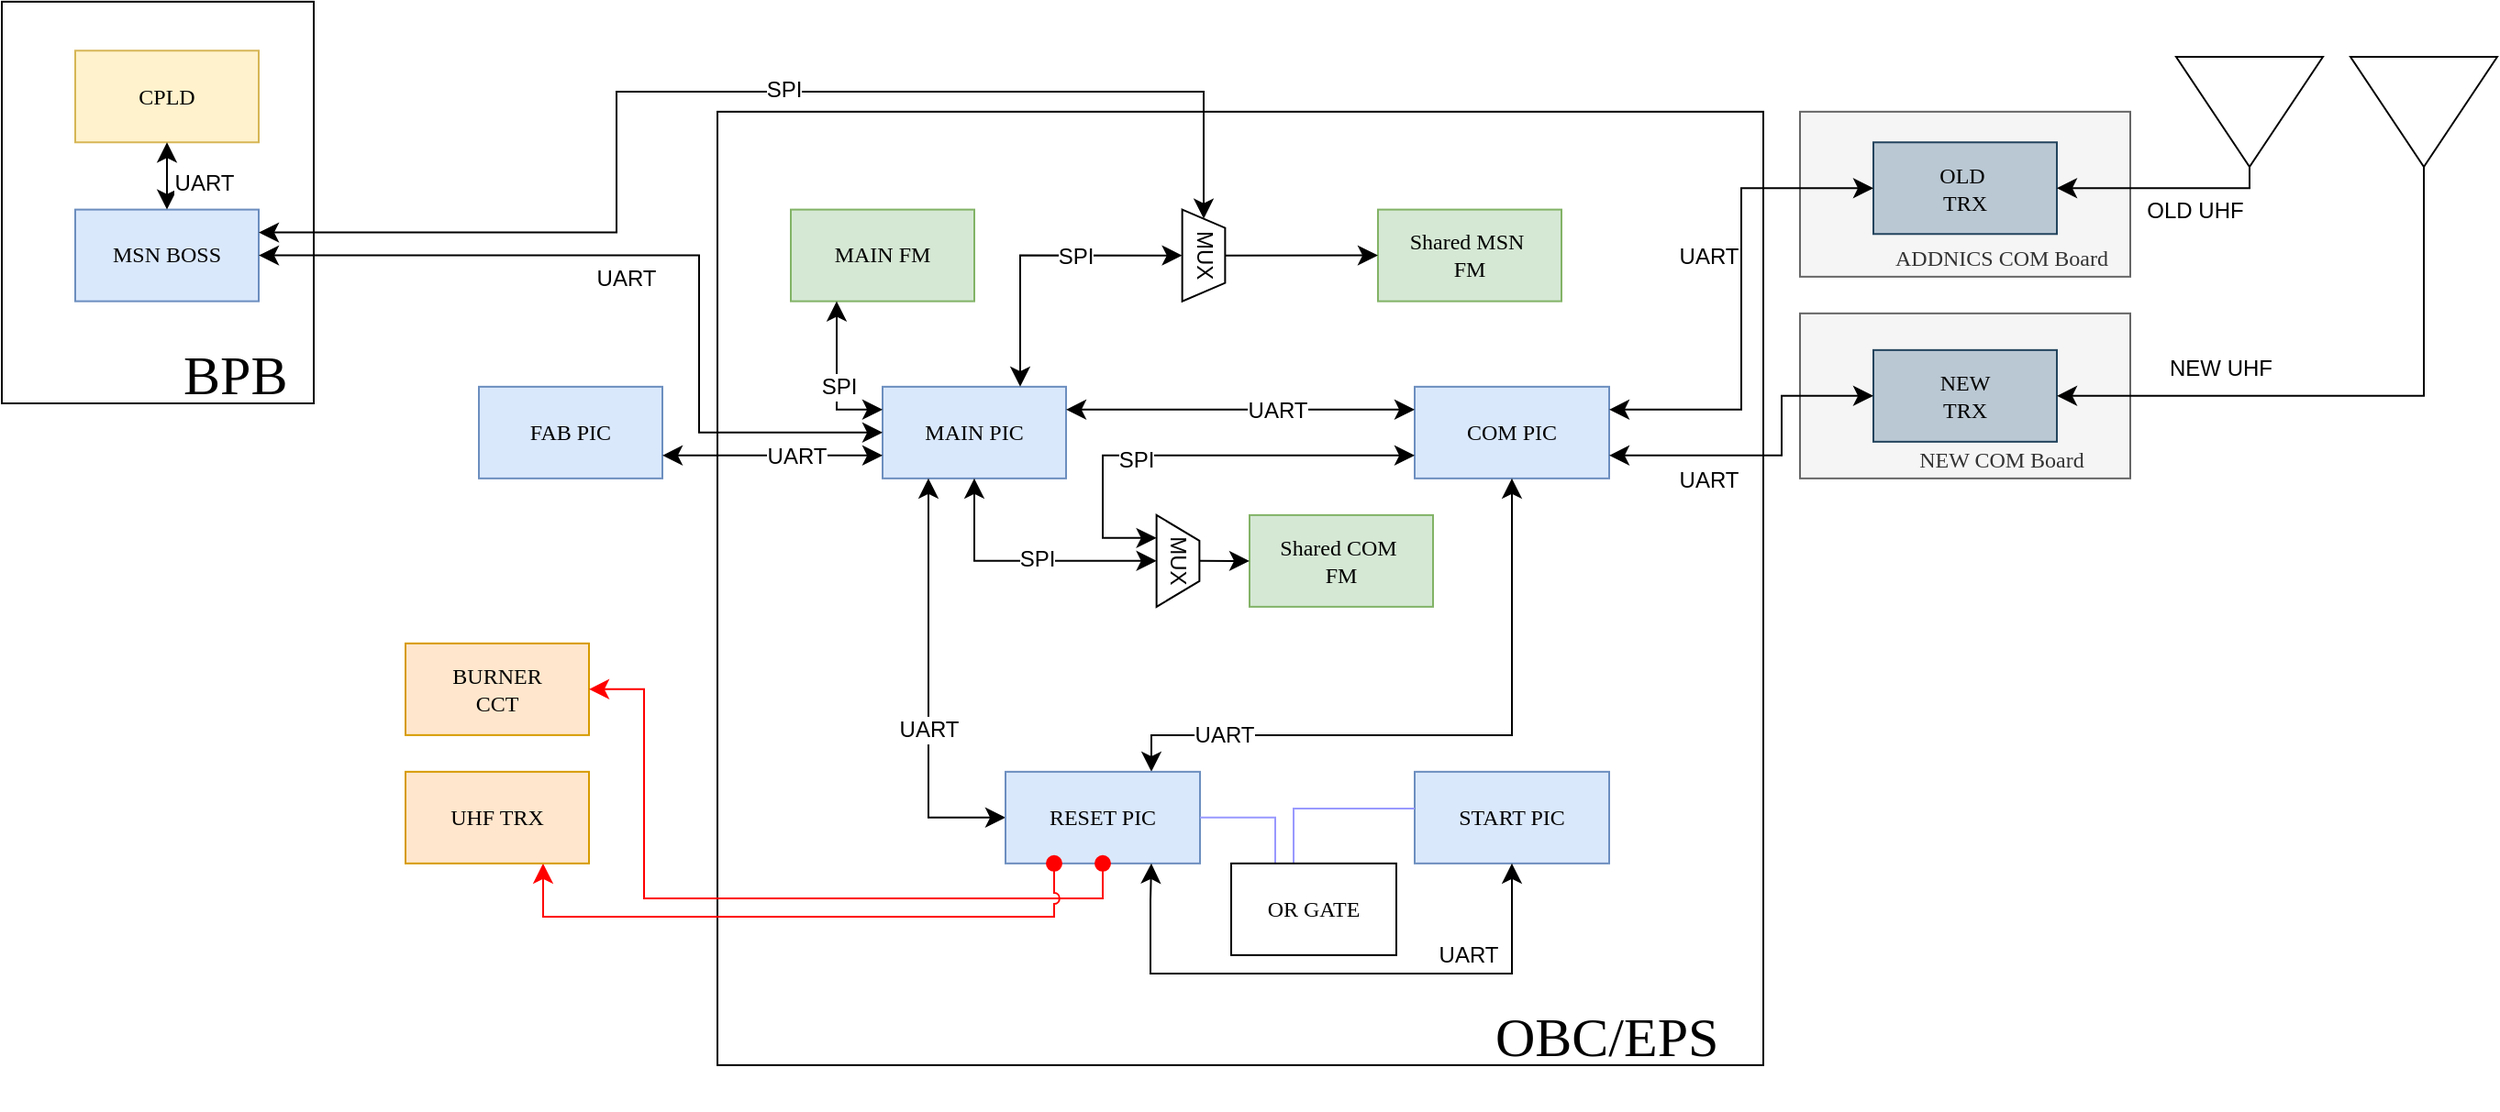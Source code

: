 <mxfile version="24.8.6">
  <diagram name="BIRDSRP_SYSTEM_BLOCK_DIAGRAM" id="RyTt8miqXWO4tbNBZ-sP">
    <mxGraphModel dx="2678" dy="1188" grid="1" gridSize="10" guides="1" tooltips="1" connect="1" arrows="1" fold="1" page="1" pageScale="1" pageWidth="1100" pageHeight="850" math="0" shadow="0">
      <root>
        <mxCell id="0" />
        <mxCell id="1" parent="0" />
        <mxCell id="8Y4_HuB13osn8gQd0_Ju-176" value="&lt;font style=&quot;font-size: 30px;&quot;&gt;BPB&lt;/font&gt;" style="whiteSpace=wrap;html=1;rounded=0;shadow=0;comic=0;labelBackgroundColor=none;strokeWidth=1;fontFamily=Verdana;fontSize=12;align=left;labelPosition=right;verticalLabelPosition=bottom;verticalAlign=top;spacing=-50;spacingTop=12;spacingLeft=-21;" vertex="1" parent="1">
          <mxGeometry x="-140" y="40.93" width="170" height="219.07" as="geometry" />
        </mxCell>
        <mxCell id="8Y4_HuB13osn8gQd0_Ju-1" value="&lt;font style=&quot;font-size: 30px;&quot;&gt;OBC/EPS&lt;/font&gt;" style="whiteSpace=wrap;html=1;rounded=0;shadow=0;comic=0;labelBackgroundColor=none;strokeWidth=1;fontFamily=Verdana;fontSize=12;align=left;labelPosition=right;verticalLabelPosition=bottom;verticalAlign=top;spacing=-50;spacingTop=12;spacingLeft=-96;" vertex="1" parent="1">
          <mxGeometry x="250" y="100.93" width="570" height="520" as="geometry" />
        </mxCell>
        <mxCell id="8Y4_HuB13osn8gQd0_Ju-2" value="MAIN FM" style="shape=rect;dashed=0;shadow=0;html=1;whiteSpace=wrap;rotation=0;rounded=0;comic=0;labelBackgroundColor=none;strokeWidth=1;fontFamily=Verdana;fontSize=12;align=center;fillColor=#d5e8d4;strokeColor=#82b366;" vertex="1" parent="1">
          <mxGeometry x="290" y="154.31" width="100" height="50" as="geometry" />
        </mxCell>
        <mxCell id="8Y4_HuB13osn8gQd0_Ju-3" value="MAIN PIC" style="shape=rect;dashed=0;shadow=0;html=1;whiteSpace=wrap;rounded=0;comic=0;labelBackgroundColor=none;strokeWidth=1;fontFamily=Verdana;fontSize=12;align=center;fillColor=#dae8fc;strokeColor=#6c8ebf;" vertex="1" parent="1">
          <mxGeometry x="340" y="250.93" width="100" height="50" as="geometry" />
        </mxCell>
        <mxCell id="8Y4_HuB13osn8gQd0_Ju-4" value="COM PIC" style="shape=rect;dashed=0;shadow=0;html=1;whiteSpace=wrap;rounded=0;comic=0;labelBackgroundColor=none;strokeWidth=1;fontFamily=Verdana;fontSize=12;align=center;fillColor=#dae8fc;strokeColor=#6c8ebf;" vertex="1" parent="1">
          <mxGeometry x="630" y="250.93" width="106" height="50" as="geometry" />
        </mxCell>
        <mxCell id="8Y4_HuB13osn8gQd0_Ju-5" value="MUX" style="shape=trapezoid;perimeter=trapezoidPerimeter;whiteSpace=wrap;html=1;fixedSize=1;rotation=90;size=14;" vertex="1" parent="1">
          <mxGeometry x="476" y="334.25" width="50" height="23.37" as="geometry" />
        </mxCell>
        <mxCell id="8Y4_HuB13osn8gQd0_Ju-6" value="" style="triangle;whiteSpace=wrap;html=1;rotation=90;" vertex="1" parent="1">
          <mxGeometry x="1055" y="61" width="60" height="80" as="geometry" />
        </mxCell>
        <mxCell id="8Y4_HuB13osn8gQd0_Ju-7" value="" style="triangle;whiteSpace=wrap;html=1;rotation=90;" vertex="1" parent="1">
          <mxGeometry x="1150" y="61" width="60" height="80" as="geometry" />
        </mxCell>
        <mxCell id="8Y4_HuB13osn8gQd0_Ju-8" value="Shared MSN&amp;nbsp;&lt;div&gt;FM&lt;/div&gt;" style="shape=rect;dashed=0;shadow=0;html=1;whiteSpace=wrap;rotation=0;rounded=0;comic=0;labelBackgroundColor=none;strokeWidth=1;fontFamily=Verdana;fontSize=12;align=center;fillColor=#d5e8d4;strokeColor=#82b366;" vertex="1" parent="1">
          <mxGeometry x="610" y="154.31" width="100" height="50" as="geometry" />
        </mxCell>
        <mxCell id="8Y4_HuB13osn8gQd0_Ju-9" value="Shared COM&amp;nbsp;&lt;div&gt;FM&lt;/div&gt;" style="shape=rect;dashed=0;shadow=0;html=1;whiteSpace=wrap;rotation=0;rounded=0;comic=0;labelBackgroundColor=none;strokeWidth=1;fontFamily=Verdana;fontSize=12;align=center;fillColor=#d5e8d4;strokeColor=#82b366;" vertex="1" parent="1">
          <mxGeometry x="540" y="320.94" width="100" height="50" as="geometry" />
        </mxCell>
        <mxCell id="8Y4_HuB13osn8gQd0_Ju-10" value="MUX" style="shape=trapezoid;perimeter=trapezoidPerimeter;whiteSpace=wrap;html=1;fixedSize=1;rotation=90;size=10;" vertex="1" parent="1">
          <mxGeometry x="490" y="167.63" width="50" height="23.37" as="geometry" />
        </mxCell>
        <mxCell id="8Y4_HuB13osn8gQd0_Ju-11" value="FAB PIC" style="shape=rect;dashed=0;shadow=0;html=1;whiteSpace=wrap;rotation=0;rounded=0;comic=0;labelBackgroundColor=none;strokeWidth=1;fontFamily=Verdana;fontSize=12;align=center;fillColor=#dae8fc;strokeColor=#6c8ebf;" vertex="1" parent="1">
          <mxGeometry x="120" y="250.93" width="100" height="50" as="geometry" />
        </mxCell>
        <mxCell id="8Y4_HuB13osn8gQd0_Ju-12" value="" style="endArrow=classic;html=1;rounded=0;fontSize=12;startSize=8;endSize=8;curved=1;exitX=1;exitY=0.25;exitDx=0;exitDy=0;entryX=0;entryY=0.25;entryDx=0;entryDy=0;startArrow=classic;startFill=1;" edge="1" parent="1" source="8Y4_HuB13osn8gQd0_Ju-3" target="8Y4_HuB13osn8gQd0_Ju-4">
          <mxGeometry width="50" height="50" relative="1" as="geometry">
            <mxPoint x="430" y="400.93" as="sourcePoint" />
            <mxPoint x="480" y="350.93" as="targetPoint" />
          </mxGeometry>
        </mxCell>
        <mxCell id="8Y4_HuB13osn8gQd0_Ju-13" value="UART" style="edgeLabel;html=1;align=center;verticalAlign=middle;resizable=0;points=[];fontSize=12;" vertex="1" connectable="0" parent="8Y4_HuB13osn8gQd0_Ju-12">
          <mxGeometry x="0.209" relative="1" as="geometry">
            <mxPoint as="offset" />
          </mxGeometry>
        </mxCell>
        <mxCell id="8Y4_HuB13osn8gQd0_Ju-14" value="" style="endArrow=classic;html=1;rounded=0;fontSize=12;startSize=8;endSize=8;exitX=0.5;exitY=1;exitDx=0;exitDy=0;entryX=0.75;entryY=0;entryDx=0;entryDy=0;edgeStyle=orthogonalEdgeStyle;startArrow=classic;startFill=1;" edge="1" parent="1" source="8Y4_HuB13osn8gQd0_Ju-10" target="8Y4_HuB13osn8gQd0_Ju-3">
          <mxGeometry width="50" height="50" relative="1" as="geometry">
            <mxPoint x="440" y="300.65" as="sourcePoint" />
            <mxPoint x="550" y="300.65" as="targetPoint" />
          </mxGeometry>
        </mxCell>
        <mxCell id="8Y4_HuB13osn8gQd0_Ju-15" value="SPI" style="edgeLabel;html=1;align=center;verticalAlign=middle;resizable=0;points=[];fontSize=12;" vertex="1" connectable="0" parent="8Y4_HuB13osn8gQd0_Ju-14">
          <mxGeometry x="-0.26" relative="1" as="geometry">
            <mxPoint as="offset" />
          </mxGeometry>
        </mxCell>
        <mxCell id="8Y4_HuB13osn8gQd0_Ju-16" value="" style="endArrow=classic;html=1;rounded=0;fontSize=12;startSize=8;endSize=8;curved=1;exitX=0.5;exitY=0;exitDx=0;exitDy=0;entryX=0;entryY=0.5;entryDx=0;entryDy=0;" edge="1" parent="1" source="8Y4_HuB13osn8gQd0_Ju-10" target="8Y4_HuB13osn8gQd0_Ju-8">
          <mxGeometry width="50" height="50" relative="1" as="geometry">
            <mxPoint x="526" y="220.93" as="sourcePoint" />
            <mxPoint x="636" y="220.93" as="targetPoint" />
          </mxGeometry>
        </mxCell>
        <mxCell id="8Y4_HuB13osn8gQd0_Ju-17" value="" style="endArrow=classic;html=1;rounded=0;fontSize=12;startSize=8;endSize=8;exitX=0.5;exitY=1;exitDx=0;exitDy=0;entryX=0.5;entryY=1;entryDx=0;entryDy=0;startArrow=classic;startFill=1;edgeStyle=orthogonalEdgeStyle;" edge="1" parent="1" source="8Y4_HuB13osn8gQd0_Ju-3" target="8Y4_HuB13osn8gQd0_Ju-5">
          <mxGeometry width="50" height="50" relative="1" as="geometry">
            <mxPoint x="470" y="293.93" as="sourcePoint" />
            <mxPoint x="580" y="293.93" as="targetPoint" />
          </mxGeometry>
        </mxCell>
        <mxCell id="8Y4_HuB13osn8gQd0_Ju-18" value="SPI" style="edgeLabel;html=1;align=center;verticalAlign=middle;resizable=0;points=[];fontSize=12;" vertex="1" connectable="0" parent="8Y4_HuB13osn8gQd0_Ju-17">
          <mxGeometry x="0.097" y="1" relative="1" as="geometry">
            <mxPoint as="offset" />
          </mxGeometry>
        </mxCell>
        <mxCell id="8Y4_HuB13osn8gQd0_Ju-19" value="" style="endArrow=classic;html=1;rounded=0;fontSize=12;startSize=8;endSize=8;curved=1;exitX=0.5;exitY=0;exitDx=0;exitDy=0;entryX=0;entryY=0.5;entryDx=0;entryDy=0;" edge="1" parent="1" source="8Y4_HuB13osn8gQd0_Ju-5" target="8Y4_HuB13osn8gQd0_Ju-9">
          <mxGeometry width="50" height="50" relative="1" as="geometry">
            <mxPoint x="480" y="303.93" as="sourcePoint" />
            <mxPoint x="590" y="303.93" as="targetPoint" />
          </mxGeometry>
        </mxCell>
        <mxCell id="8Y4_HuB13osn8gQd0_Ju-20" value="" style="endArrow=classic;html=1;rounded=0;fontSize=12;startSize=8;endSize=8;exitX=0;exitY=0.75;exitDx=0;exitDy=0;entryX=0.25;entryY=1;entryDx=0;entryDy=0;edgeStyle=elbowEdgeStyle;startArrow=classic;startFill=1;" edge="1" parent="1" source="8Y4_HuB13osn8gQd0_Ju-4" target="8Y4_HuB13osn8gQd0_Ju-5">
          <mxGeometry width="50" height="50" relative="1" as="geometry">
            <mxPoint x="490" y="313.93" as="sourcePoint" />
            <mxPoint x="600" y="313.93" as="targetPoint" />
            <Array as="points">
              <mxPoint x="460" y="310.93" />
            </Array>
          </mxGeometry>
        </mxCell>
        <mxCell id="8Y4_HuB13osn8gQd0_Ju-21" value="SPI" style="edgeLabel;html=1;align=center;verticalAlign=middle;resizable=0;points=[];fontSize=12;" vertex="1" connectable="0" parent="8Y4_HuB13osn8gQd0_Ju-20">
          <mxGeometry x="0.246" y="2" relative="1" as="geometry">
            <mxPoint as="offset" />
          </mxGeometry>
        </mxCell>
        <mxCell id="8Y4_HuB13osn8gQd0_Ju-22" value="" style="endArrow=classic;html=1;rounded=0;fontSize=12;startSize=8;endSize=8;exitX=0.25;exitY=1;exitDx=0;exitDy=0;entryX=0;entryY=0.25;entryDx=0;entryDy=0;startArrow=classic;startFill=1;edgeStyle=orthogonalEdgeStyle;" edge="1" parent="1" source="8Y4_HuB13osn8gQd0_Ju-2" target="8Y4_HuB13osn8gQd0_Ju-3">
          <mxGeometry width="50" height="50" relative="1" as="geometry">
            <mxPoint x="400" y="310.93" as="sourcePoint" />
            <mxPoint x="499" y="355.93" as="targetPoint" />
          </mxGeometry>
        </mxCell>
        <mxCell id="8Y4_HuB13osn8gQd0_Ju-23" value="SPI" style="edgeLabel;html=1;align=center;verticalAlign=middle;resizable=0;points=[];fontSize=12;" vertex="1" connectable="0" parent="8Y4_HuB13osn8gQd0_Ju-22">
          <mxGeometry x="0.097" y="1" relative="1" as="geometry">
            <mxPoint as="offset" />
          </mxGeometry>
        </mxCell>
        <mxCell id="8Y4_HuB13osn8gQd0_Ju-25" value="&lt;blockquote style=&quot;margin: 0 0 0 40px; border: none; padding: 0px;&quot;&gt;&lt;p style=&quot;line-height: 120%; margin-bottom: 0px; margin-left: 0px; margin-top: 70px;&quot;&gt;ADDNICS COM Board&lt;/p&gt;&lt;/blockquote&gt;" style="shape=rect;dashed=0;shadow=0;html=1;whiteSpace=wrap;rounded=0;comic=0;labelBackgroundColor=none;strokeWidth=1;fontFamily=Verdana;fontSize=12;align=center;fillColor=#f5f5f5;fontColor=#333333;strokeColor=#666666;" vertex="1" parent="1">
          <mxGeometry x="840" y="100.93" width="180" height="90" as="geometry" />
        </mxCell>
        <mxCell id="8Y4_HuB13osn8gQd0_Ju-26" value="OLD&amp;nbsp;&lt;div&gt;TRX&lt;/div&gt;" style="shape=rect;dashed=0;shadow=0;html=1;whiteSpace=wrap;rotation=0;rounded=0;comic=0;labelBackgroundColor=none;strokeWidth=1;fontFamily=Verdana;fontSize=12;align=center;fillColor=#bac8d3;strokeColor=#23445d;" vertex="1" parent="1">
          <mxGeometry x="880" y="117.63" width="100" height="50" as="geometry" />
        </mxCell>
        <mxCell id="8Y4_HuB13osn8gQd0_Ju-27" value="&lt;blockquote style=&quot;margin: 0 0 0 40px; border: none; padding: 0px;&quot;&gt;&lt;p style=&quot;line-height: 120%; margin-bottom: 0px; margin-left: 0px; margin-top: 70px;&quot;&gt;NEW COM Board&lt;/p&gt;&lt;/blockquote&gt;" style="shape=rect;dashed=0;shadow=0;html=1;whiteSpace=wrap;rounded=0;comic=0;labelBackgroundColor=none;strokeWidth=1;fontFamily=Verdana;fontSize=12;align=center;fillColor=#f5f5f5;strokeColor=#666666;fontColor=#333333;" vertex="1" parent="1">
          <mxGeometry x="840" y="210.93" width="180" height="90" as="geometry" />
        </mxCell>
        <mxCell id="8Y4_HuB13osn8gQd0_Ju-28" value="NEW&lt;div&gt;TRX&lt;/div&gt;" style="shape=rect;dashed=0;shadow=0;html=1;whiteSpace=wrap;rotation=0;rounded=0;comic=0;labelBackgroundColor=none;strokeWidth=1;fontFamily=Verdana;fontSize=12;align=center;fillColor=#bac8d3;strokeColor=#23445d;" vertex="1" parent="1">
          <mxGeometry x="880" y="230.93" width="100" height="50" as="geometry" />
        </mxCell>
        <mxCell id="8Y4_HuB13osn8gQd0_Ju-29" value="" style="endArrow=none;html=1;rounded=0;fontSize=12;startSize=8;endSize=8;entryX=1;entryY=0.5;entryDx=0;entryDy=0;startArrow=classic;startFill=1;edgeStyle=orthogonalEdgeStyle;exitX=1;exitY=0.5;exitDx=0;exitDy=0;endFill=0;" edge="1" parent="1" source="8Y4_HuB13osn8gQd0_Ju-26" target="8Y4_HuB13osn8gQd0_Ju-6">
          <mxGeometry width="50" height="50" relative="1" as="geometry">
            <mxPoint x="450" y="273.93" as="sourcePoint" />
            <mxPoint x="640" y="273.93" as="targetPoint" />
          </mxGeometry>
        </mxCell>
        <mxCell id="8Y4_HuB13osn8gQd0_Ju-30" value="OLD UHF" style="edgeLabel;html=1;align=center;verticalAlign=middle;resizable=0;points=[];fontSize=12;" vertex="1" connectable="0" parent="8Y4_HuB13osn8gQd0_Ju-29">
          <mxGeometry x="0.103" relative="1" as="geometry">
            <mxPoint x="10" y="12" as="offset" />
          </mxGeometry>
        </mxCell>
        <mxCell id="8Y4_HuB13osn8gQd0_Ju-31" value="" style="endArrow=none;html=1;rounded=0;fontSize=12;startSize=8;endSize=8;entryX=1;entryY=0.5;entryDx=0;entryDy=0;startArrow=classic;startFill=1;edgeStyle=orthogonalEdgeStyle;exitX=1;exitY=0.5;exitDx=0;exitDy=0;endFill=0;" edge="1" parent="1" source="8Y4_HuB13osn8gQd0_Ju-28" target="8Y4_HuB13osn8gQd0_Ju-7">
          <mxGeometry width="50" height="50" relative="1" as="geometry">
            <mxPoint x="746" y="273.93" as="sourcePoint" />
            <mxPoint x="940" y="197.93" as="targetPoint" />
            <Array as="points">
              <mxPoint x="1180" y="255.93" />
            </Array>
          </mxGeometry>
        </mxCell>
        <mxCell id="8Y4_HuB13osn8gQd0_Ju-32" value="NEW UHF" style="edgeLabel;html=1;align=center;verticalAlign=middle;resizable=0;points=[];fontSize=12;" vertex="1" connectable="0" parent="8Y4_HuB13osn8gQd0_Ju-31">
          <mxGeometry x="0.22" y="-2" relative="1" as="geometry">
            <mxPoint x="-109" y="-17" as="offset" />
          </mxGeometry>
        </mxCell>
        <mxCell id="8Y4_HuB13osn8gQd0_Ju-33" value="" style="endArrow=classic;html=1;rounded=0;fontSize=12;startSize=8;endSize=8;exitX=1;exitY=0.25;exitDx=0;exitDy=0;startArrow=classic;startFill=1;entryX=0;entryY=0.5;entryDx=0;entryDy=0;edgeStyle=orthogonalEdgeStyle;" edge="1" parent="1" source="8Y4_HuB13osn8gQd0_Ju-4" target="8Y4_HuB13osn8gQd0_Ju-26">
          <mxGeometry width="50" height="50" relative="1" as="geometry">
            <mxPoint x="672" y="310.93" as="sourcePoint" />
            <mxPoint x="672" y="469.93" as="targetPoint" />
          </mxGeometry>
        </mxCell>
        <mxCell id="8Y4_HuB13osn8gQd0_Ju-34" value="UART" style="edgeLabel;html=1;align=center;verticalAlign=middle;resizable=0;points=[];fontSize=12;" vertex="1" connectable="0" parent="8Y4_HuB13osn8gQd0_Ju-33">
          <mxGeometry x="0.209" relative="1" as="geometry">
            <mxPoint x="-18" y="4" as="offset" />
          </mxGeometry>
        </mxCell>
        <mxCell id="8Y4_HuB13osn8gQd0_Ju-35" value="" style="endArrow=classic;html=1;rounded=0;fontSize=12;startSize=8;endSize=8;exitX=1;exitY=0.75;exitDx=0;exitDy=0;startArrow=classic;startFill=1;entryX=0;entryY=0.5;entryDx=0;entryDy=0;edgeStyle=orthogonalEdgeStyle;" edge="1" parent="1" source="8Y4_HuB13osn8gQd0_Ju-4" target="8Y4_HuB13osn8gQd0_Ju-28">
          <mxGeometry width="50" height="50" relative="1" as="geometry">
            <mxPoint x="746" y="273.93" as="sourcePoint" />
            <mxPoint x="890" y="152.93" as="targetPoint" />
            <Array as="points">
              <mxPoint x="830" y="288.93" />
              <mxPoint x="830" y="255.93" />
            </Array>
          </mxGeometry>
        </mxCell>
        <mxCell id="8Y4_HuB13osn8gQd0_Ju-36" value="UART" style="edgeLabel;html=1;align=center;verticalAlign=middle;resizable=0;points=[];fontSize=12;" vertex="1" connectable="0" parent="8Y4_HuB13osn8gQd0_Ju-35">
          <mxGeometry x="0.209" relative="1" as="geometry">
            <mxPoint x="-40" y="26" as="offset" />
          </mxGeometry>
        </mxCell>
        <mxCell id="8Y4_HuB13osn8gQd0_Ju-37" value="" style="endArrow=classic;html=1;rounded=0;fontSize=12;startSize=8;endSize=8;entryX=0;entryY=0.5;entryDx=0;entryDy=0;startArrow=classic;startFill=1;exitX=0.25;exitY=1;exitDx=0;exitDy=0;edgeStyle=orthogonalEdgeStyle;" edge="1" parent="1" source="8Y4_HuB13osn8gQd0_Ju-3" target="8Y4_HuB13osn8gQd0_Ju-40">
          <mxGeometry width="50" height="50" relative="1" as="geometry">
            <mxPoint x="470" y="300.933" as="sourcePoint" />
            <mxPoint x="290" y="451.79" as="targetPoint" />
          </mxGeometry>
        </mxCell>
        <mxCell id="8Y4_HuB13osn8gQd0_Ju-38" value="UART" style="edgeLabel;html=1;align=center;verticalAlign=middle;resizable=0;points=[];fontSize=12;" vertex="1" connectable="0" parent="8Y4_HuB13osn8gQd0_Ju-37">
          <mxGeometry x="0.209" relative="1" as="geometry">
            <mxPoint as="offset" />
          </mxGeometry>
        </mxCell>
        <mxCell id="8Y4_HuB13osn8gQd0_Ju-65" value="" style="endArrow=classic;html=1;rounded=0;fontSize=12;startSize=8;endSize=8;entryX=0.75;entryY=0;entryDx=0;entryDy=0;startArrow=classic;startFill=1;exitX=0.5;exitY=1;exitDx=0;exitDy=0;edgeStyle=orthogonalEdgeStyle;" edge="1" parent="1" source="8Y4_HuB13osn8gQd0_Ju-4" target="8Y4_HuB13osn8gQd0_Ju-40">
          <mxGeometry width="50" height="50" relative="1" as="geometry">
            <mxPoint x="375" y="310.93" as="sourcePoint" />
            <mxPoint x="417" y="495.93" as="targetPoint" />
            <Array as="points">
              <mxPoint x="683" y="440.93" />
              <mxPoint x="487" y="440.93" />
            </Array>
          </mxGeometry>
        </mxCell>
        <mxCell id="8Y4_HuB13osn8gQd0_Ju-66" value="UART" style="edgeLabel;html=1;align=center;verticalAlign=middle;resizable=0;points=[];fontSize=12;" vertex="1" connectable="0" parent="8Y4_HuB13osn8gQd0_Ju-65">
          <mxGeometry x="0.209" relative="1" as="geometry">
            <mxPoint x="-82" as="offset" />
          </mxGeometry>
        </mxCell>
        <mxCell id="8Y4_HuB13osn8gQd0_Ju-67" value="MSN BOSS" style="shape=rect;dashed=0;shadow=0;html=1;whiteSpace=wrap;rotation=0;rounded=0;comic=0;labelBackgroundColor=none;strokeWidth=1;fontFamily=Verdana;fontSize=12;align=center;fillColor=#dae8fc;strokeColor=#6c8ebf;" vertex="1" parent="1">
          <mxGeometry x="-100" y="154.31" width="100" height="50" as="geometry" />
        </mxCell>
        <mxCell id="8Y4_HuB13osn8gQd0_Ju-72" value="" style="endArrow=classic;html=1;rounded=0;fontSize=12;startSize=8;endSize=8;curved=1;exitX=1;exitY=0.75;exitDx=0;exitDy=0;entryX=0;entryY=0.75;entryDx=0;entryDy=0;startArrow=classic;startFill=1;" edge="1" parent="1" source="8Y4_HuB13osn8gQd0_Ju-11" target="8Y4_HuB13osn8gQd0_Ju-3">
          <mxGeometry width="50" height="50" relative="1" as="geometry">
            <mxPoint x="230" y="290.93" as="sourcePoint" />
            <mxPoint x="420" y="290.93" as="targetPoint" />
          </mxGeometry>
        </mxCell>
        <mxCell id="8Y4_HuB13osn8gQd0_Ju-73" value="UART" style="edgeLabel;html=1;align=center;verticalAlign=middle;resizable=0;points=[];fontSize=12;" vertex="1" connectable="0" parent="8Y4_HuB13osn8gQd0_Ju-72">
          <mxGeometry x="0.209" relative="1" as="geometry">
            <mxPoint as="offset" />
          </mxGeometry>
        </mxCell>
        <mxCell id="8Y4_HuB13osn8gQd0_Ju-74" value="" style="endArrow=classic;html=1;rounded=0;fontSize=12;startSize=8;endSize=8;exitX=1;exitY=0.5;exitDx=0;exitDy=0;entryX=0;entryY=0.5;entryDx=0;entryDy=0;startArrow=classic;startFill=1;edgeStyle=orthogonalEdgeStyle;" edge="1" parent="1" source="8Y4_HuB13osn8gQd0_Ju-67" target="8Y4_HuB13osn8gQd0_Ju-3">
          <mxGeometry width="50" height="50" relative="1" as="geometry">
            <mxPoint x="230" y="298.93" as="sourcePoint" />
            <mxPoint x="350" y="298.93" as="targetPoint" />
            <Array as="points">
              <mxPoint x="240" y="179" />
              <mxPoint x="240" y="276" />
            </Array>
          </mxGeometry>
        </mxCell>
        <mxCell id="8Y4_HuB13osn8gQd0_Ju-75" value="UART" style="edgeLabel;html=1;align=center;verticalAlign=middle;resizable=0;points=[];fontSize=12;" vertex="1" connectable="0" parent="8Y4_HuB13osn8gQd0_Ju-74">
          <mxGeometry x="0.209" relative="1" as="geometry">
            <mxPoint x="-40" y="-12" as="offset" />
          </mxGeometry>
        </mxCell>
        <mxCell id="8Y4_HuB13osn8gQd0_Ju-76" value="" style="endArrow=classic;html=1;rounded=0;fontSize=12;startSize=8;endSize=8;exitX=1;exitY=0.25;exitDx=0;exitDy=0;entryX=0;entryY=0.5;entryDx=0;entryDy=0;startArrow=classic;startFill=1;edgeStyle=orthogonalEdgeStyle;" edge="1" parent="1" source="8Y4_HuB13osn8gQd0_Ju-67" target="8Y4_HuB13osn8gQd0_Ju-10">
          <mxGeometry width="50" height="50" relative="1" as="geometry">
            <mxPoint x="327.26" y="61" as="sourcePoint" />
            <mxPoint x="352.26" y="121" as="targetPoint" />
            <Array as="points">
              <mxPoint x="195" y="167" />
              <mxPoint x="195" y="90" />
              <mxPoint x="515" y="90" />
            </Array>
          </mxGeometry>
        </mxCell>
        <mxCell id="8Y4_HuB13osn8gQd0_Ju-77" value="SPI" style="edgeLabel;html=1;align=center;verticalAlign=middle;resizable=0;points=[];fontSize=12;" vertex="1" connectable="0" parent="8Y4_HuB13osn8gQd0_Ju-76">
          <mxGeometry x="0.097" y="1" relative="1" as="geometry">
            <mxPoint as="offset" />
          </mxGeometry>
        </mxCell>
        <mxCell id="8Y4_HuB13osn8gQd0_Ju-78" value="CPLD" style="shape=rect;dashed=0;shadow=0;html=1;whiteSpace=wrap;rotation=0;rounded=0;comic=0;labelBackgroundColor=none;strokeWidth=1;fontFamily=Verdana;fontSize=12;align=center;fillColor=#fff2cc;strokeColor=#d6b656;" vertex="1" parent="1">
          <mxGeometry x="-100" y="67.63" width="100" height="50" as="geometry" />
        </mxCell>
        <mxCell id="8Y4_HuB13osn8gQd0_Ju-79" value="" style="endArrow=classic;html=1;rounded=0;fontSize=12;startSize=8;endSize=8;exitX=0.5;exitY=1;exitDx=0;exitDy=0;entryX=0.5;entryY=0;entryDx=0;entryDy=0;startArrow=classic;startFill=1;edgeStyle=orthogonalEdgeStyle;" edge="1" parent="1" source="8Y4_HuB13osn8gQd0_Ju-78" target="8Y4_HuB13osn8gQd0_Ju-67">
          <mxGeometry width="50" height="50" relative="1" as="geometry">
            <mxPoint x="230" y="188.93" as="sourcePoint" />
            <mxPoint x="350" y="285.93" as="targetPoint" />
          </mxGeometry>
        </mxCell>
        <mxCell id="8Y4_HuB13osn8gQd0_Ju-80" value="UART" style="edgeLabel;html=1;align=center;verticalAlign=middle;resizable=0;points=[];fontSize=12;" vertex="1" connectable="0" parent="8Y4_HuB13osn8gQd0_Ju-79">
          <mxGeometry x="0.209" relative="1" as="geometry">
            <mxPoint x="20" as="offset" />
          </mxGeometry>
        </mxCell>
        <mxCell id="8Y4_HuB13osn8gQd0_Ju-161" value="" style="group" vertex="1" connectable="0" parent="1">
          <mxGeometry x="310" y="625.43" width="50" height="20" as="geometry" />
        </mxCell>
        <mxCell id="8Y4_HuB13osn8gQd0_Ju-40" value="RESET PIC" style="shape=rect;dashed=0;shadow=0;html=1;whiteSpace=wrap;rounded=0;comic=0;labelBackgroundColor=none;strokeWidth=1;fontFamily=Verdana;fontSize=12;align=center;fillColor=#dae8fc;strokeColor=#6c8ebf;" vertex="1" parent="1">
          <mxGeometry x="407" y="460.93" width="106" height="50" as="geometry" />
        </mxCell>
        <mxCell id="8Y4_HuB13osn8gQd0_Ju-41" value="START PIC" style="shape=rect;dashed=0;shadow=0;html=1;whiteSpace=wrap;rounded=0;comic=0;labelBackgroundColor=none;strokeWidth=1;fontFamily=Verdana;fontSize=12;align=center;fillColor=#dae8fc;strokeColor=#6c8ebf;" vertex="1" parent="1">
          <mxGeometry x="630" y="460.93" width="106" height="50" as="geometry" />
        </mxCell>
        <mxCell id="8Y4_HuB13osn8gQd0_Ju-42" value="" style="endArrow=classic;html=1;rounded=0;fontSize=12;startSize=8;endSize=8;exitX=0.5;exitY=1;exitDx=0;exitDy=0;startArrow=classic;startFill=1;entryX=0.75;entryY=1;entryDx=0;entryDy=0;edgeStyle=orthogonalEdgeStyle;" edge="1" parent="1" source="8Y4_HuB13osn8gQd0_Ju-41" target="8Y4_HuB13osn8gQd0_Ju-40">
          <mxGeometry width="50" height="50" relative="1" as="geometry">
            <mxPoint x="520" y="273.93" as="sourcePoint" />
            <mxPoint x="710" y="273.93" as="targetPoint" />
            <Array as="points">
              <mxPoint x="683" y="570.93" />
              <mxPoint x="486" y="570.93" />
              <mxPoint x="486" y="530.93" />
            </Array>
          </mxGeometry>
        </mxCell>
        <mxCell id="8Y4_HuB13osn8gQd0_Ju-43" value="UART" style="edgeLabel;html=1;align=center;verticalAlign=middle;resizable=0;points=[];fontSize=12;" vertex="1" connectable="0" parent="8Y4_HuB13osn8gQd0_Ju-42">
          <mxGeometry x="0.209" relative="1" as="geometry">
            <mxPoint x="108" y="-10" as="offset" />
          </mxGeometry>
        </mxCell>
        <mxCell id="8Y4_HuB13osn8gQd0_Ju-52" value="" style="endArrow=none;html=1;rounded=0;fontSize=12;startSize=8;endSize=8;strokeColor=#9999FF;exitX=0;exitY=0;exitDx=0;exitDy=20;exitPerimeter=0;edgeStyle=orthogonalEdgeStyle;entryX=1;entryY=0.5;entryDx=0;entryDy=0;" edge="1" parent="1" target="8Y4_HuB13osn8gQd0_Ju-40">
          <mxGeometry width="50" height="50" relative="1" as="geometry">
            <mxPoint x="554" y="520.93" as="sourcePoint" />
            <mxPoint x="524" y="480.93" as="targetPoint" />
            <Array as="points">
              <mxPoint x="554" y="485.93" />
            </Array>
          </mxGeometry>
        </mxCell>
        <mxCell id="8Y4_HuB13osn8gQd0_Ju-56" value="" style="endArrow=none;html=1;rounded=0;fontSize=12;startSize=8;endSize=8;strokeColor=#9999FF;exitX=0;exitY=0.5;exitDx=0;exitDy=0;exitPerimeter=0;edgeStyle=orthogonalEdgeStyle;entryX=0;entryY=0.405;entryDx=0;entryDy=0;entryPerimeter=0;" edge="1" parent="1" target="8Y4_HuB13osn8gQd0_Ju-41">
          <mxGeometry width="50" height="50" relative="1" as="geometry">
            <mxPoint x="564" y="520.93" as="sourcePoint" />
            <mxPoint x="630" y="470.93" as="targetPoint" />
            <Array as="points">
              <mxPoint x="564" y="480.93" />
              <mxPoint x="630" y="480.93" />
            </Array>
          </mxGeometry>
        </mxCell>
        <mxCell id="8Y4_HuB13osn8gQd0_Ju-44" value="" style="group" vertex="1" connectable="0" parent="1">
          <mxGeometry x="530" y="510.93" width="90" height="50" as="geometry" />
        </mxCell>
        <mxCell id="8Y4_HuB13osn8gQd0_Ju-45" value="OR GATE" style="shape=rect;dashed=0;shadow=0;html=1;whiteSpace=wrap;rounded=0;comic=0;labelBackgroundColor=none;strokeWidth=1;fontFamily=Verdana;fontSize=12;align=center;" vertex="1" parent="8Y4_HuB13osn8gQd0_Ju-44">
          <mxGeometry width="90" height="50" as="geometry" />
        </mxCell>
        <mxCell id="8Y4_HuB13osn8gQd0_Ju-172" value="BURNER&lt;div&gt;CCT&lt;/div&gt;" style="shape=rect;dashed=0;shadow=0;html=1;whiteSpace=wrap;rotation=0;rounded=0;comic=0;labelBackgroundColor=none;strokeWidth=1;fontFamily=Verdana;fontSize=12;align=center;fillColor=#ffe6cc;strokeColor=#d79b00;" vertex="1" parent="1">
          <mxGeometry x="80" y="390.93" width="100" height="50" as="geometry" />
        </mxCell>
        <mxCell id="8Y4_HuB13osn8gQd0_Ju-173" value="" style="endArrow=classic;html=1;rounded=0;fontSize=12;startSize=8;endSize=8;strokeColor=#FF0000;edgeStyle=orthogonalEdgeStyle;entryX=1;entryY=0.5;entryDx=0;entryDy=0;startArrow=oval;startFill=1;jumpStyle=arc;jumpSize=6;exitX=0.5;exitY=1;exitDx=0;exitDy=0;" edge="1" parent="1" target="8Y4_HuB13osn8gQd0_Ju-172" source="8Y4_HuB13osn8gQd0_Ju-40">
          <mxGeometry relative="1" as="geometry">
            <mxPoint x="210" y="760" as="sourcePoint" />
            <mxPoint x="220" y="400.93" as="targetPoint" />
            <Array as="points">
              <mxPoint x="460" y="530" />
              <mxPoint x="210" y="530" />
              <mxPoint x="210" y="416" />
            </Array>
          </mxGeometry>
        </mxCell>
        <mxCell id="8Y4_HuB13osn8gQd0_Ju-174" value="" style="endArrow=classic;html=1;rounded=0;fontSize=12;startSize=8;endSize=8;strokeColor=#FF0000;edgeStyle=orthogonalEdgeStyle;entryX=0.75;entryY=1;entryDx=0;entryDy=0;startArrow=oval;startFill=1;jumpStyle=arc;jumpSize=6;exitX=0.25;exitY=1;exitDx=0;exitDy=0;" edge="1" parent="1" target="8Y4_HuB13osn8gQd0_Ju-175" source="8Y4_HuB13osn8gQd0_Ju-40">
          <mxGeometry relative="1" as="geometry">
            <mxPoint x="155" y="730.93" as="sourcePoint" />
            <mxPoint x="211.4" y="490.93" as="targetPoint" />
            <Array as="points">
              <mxPoint x="433" y="540" />
              <mxPoint x="155" y="540" />
            </Array>
          </mxGeometry>
        </mxCell>
        <mxCell id="8Y4_HuB13osn8gQd0_Ju-175" value="UHF TRX" style="shape=rect;dashed=0;shadow=0;html=1;whiteSpace=wrap;rotation=0;rounded=0;comic=0;labelBackgroundColor=none;strokeWidth=1;fontFamily=Verdana;fontSize=12;align=center;fillColor=#ffe6cc;strokeColor=#d79b00;" vertex="1" parent="1">
          <mxGeometry x="80" y="460.93" width="100" height="50" as="geometry" />
        </mxCell>
      </root>
    </mxGraphModel>
  </diagram>
</mxfile>
